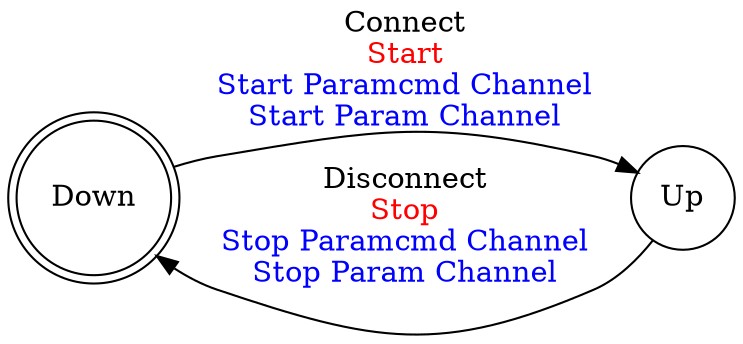 digraph param_server {
    rankdir = LR;
    size = 20;
    overlap = false;
    splines = true;
    bgcolor=transparent;
    // concentrate = true;
    node [shape = doublecircle]; Down;
    node [shape = circle];
       Down -> Up [label = <Connect<br></br><Font Color="Red">Start<Br></Br></Font><Font Color="Blue">Start Paramcmd Channel<Br></Br>Start Param Channel<Br></Br></Font>>;
                                 labeltooltip = "Tooltip" ];
       Up -> Down [label = <Disconnect<br></br><Font Color="Red">Stop<Br></Br></Font><Font Color="Blue">Stop Paramcmd Channel<Br></Br>Stop Param Channel<Br></Br></Font>>;
                                 labeltooltip = "Tooltip" ];
}
